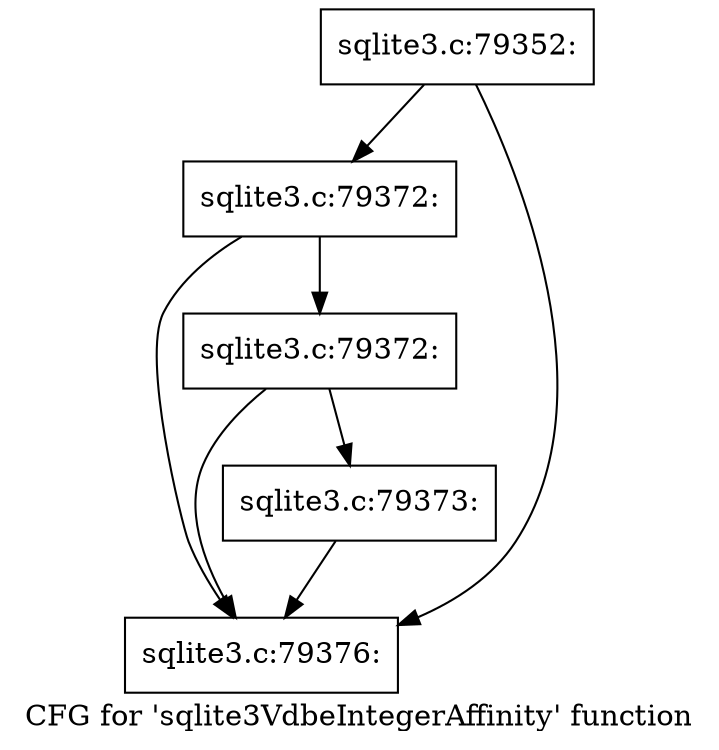 digraph "CFG for 'sqlite3VdbeIntegerAffinity' function" {
	label="CFG for 'sqlite3VdbeIntegerAffinity' function";

	Node0x55c0f7ede1e0 [shape=record,label="{sqlite3.c:79352:}"];
	Node0x55c0f7ede1e0 -> Node0x55c0f7edf180;
	Node0x55c0f7ede1e0 -> Node0x55c0f7edf0b0;
	Node0x55c0f7edf180 [shape=record,label="{sqlite3.c:79372:}"];
	Node0x55c0f7edf180 -> Node0x55c0f7edf100;
	Node0x55c0f7edf180 -> Node0x55c0f7edf0b0;
	Node0x55c0f7edf100 [shape=record,label="{sqlite3.c:79372:}"];
	Node0x55c0f7edf100 -> Node0x55c0f7edf060;
	Node0x55c0f7edf100 -> Node0x55c0f7edf0b0;
	Node0x55c0f7edf060 [shape=record,label="{sqlite3.c:79373:}"];
	Node0x55c0f7edf060 -> Node0x55c0f7edf0b0;
	Node0x55c0f7edf0b0 [shape=record,label="{sqlite3.c:79376:}"];
}
